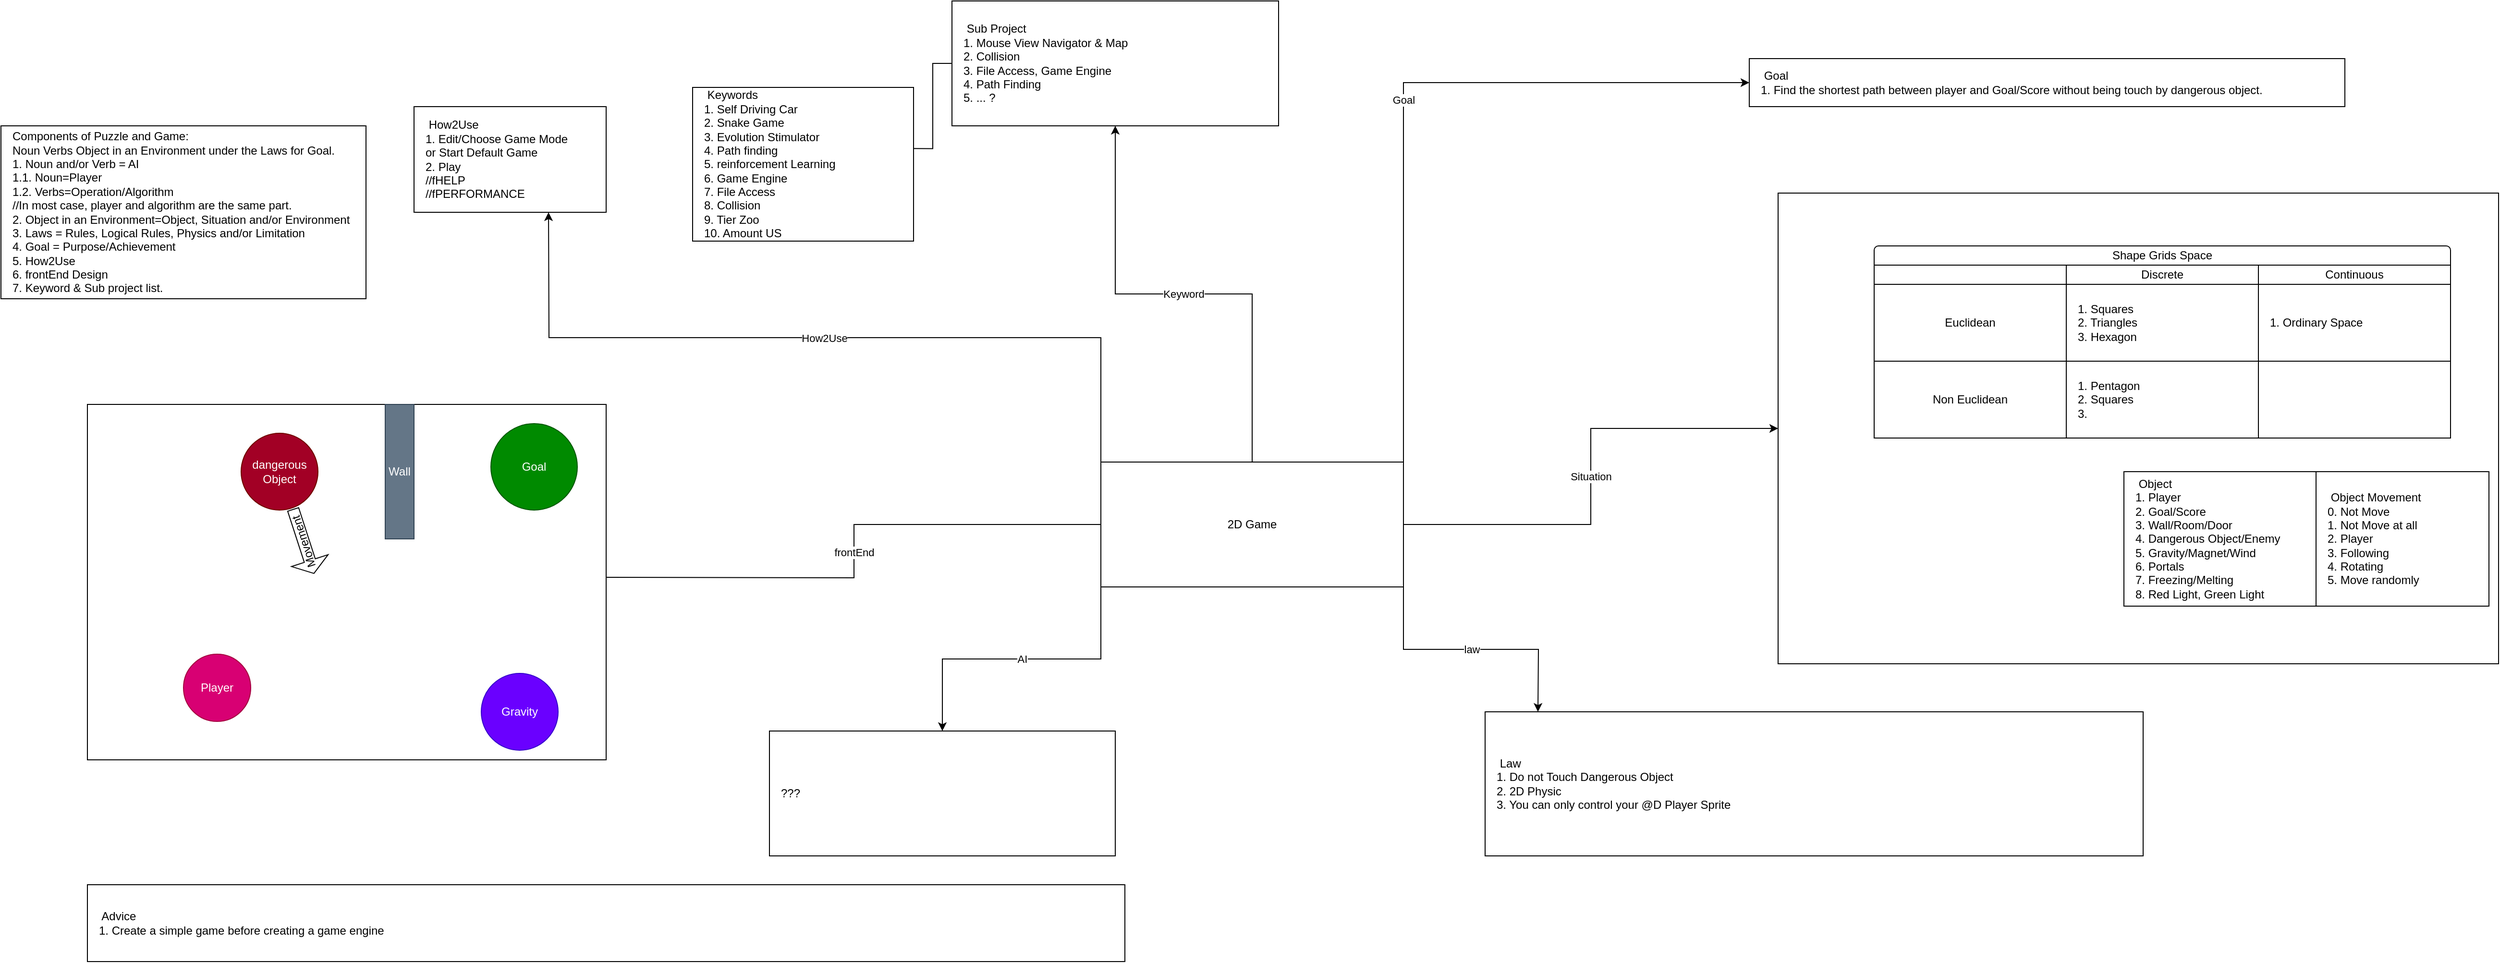 <mxfile version="17.4.0" type="github">
  <diagram id="-PNdPaAjFeKxy-EOOfYA" name="Page-1">
    <mxGraphModel dx="2600" dy="1600" grid="1" gridSize="10" guides="1" tooltips="1" connect="1" arrows="1" fold="1" page="1" pageScale="1" pageWidth="850" pageHeight="1100" math="0" shadow="0">
      <root>
        <mxCell id="0" />
        <mxCell id="1" parent="0" />
        <mxCell id="P5UM7dJKwEBTCQnFjk82-1" value="&lt;span style=&quot;white-space: pre&quot;&gt; Goal&lt;/span&gt;&lt;br&gt;&lt;span style=&quot;white-space: pre&quot;&gt;1. Find the shortest path between player and Goal/Score without being touch by dangerous object.&lt;/span&gt;" style="rounded=0;whiteSpace=wrap;html=1;align=left;spacingLeft=10;" parent="1" vertex="1">
          <mxGeometry x="1550" y="120" width="620" height="50" as="geometry" />
        </mxCell>
        <mxCell id="cbbvz8Gn4PUxDW_Qx6Ab-12" style="edgeStyle=orthogonalEdgeStyle;rounded=0;orthogonalLoop=1;jettySize=auto;html=1;entryX=1.001;entryY=0.398;entryDx=0;entryDy=0;entryPerimeter=0;endArrow=none;endFill=0;" edge="1" parent="1" source="P5UM7dJKwEBTCQnFjk82-18" target="P5UM7dJKwEBTCQnFjk82-17">
          <mxGeometry relative="1" as="geometry" />
        </mxCell>
        <mxCell id="P5UM7dJKwEBTCQnFjk82-18" value="&lt;span style=&quot;white-space: pre&quot;&gt; Sub Project&lt;br&gt;1. Mouse View Navigator &amp;amp; Map&lt;br&gt;2. Collision&lt;br&gt;3. File Access, Game Engine&lt;br&gt;4. Path Finding&lt;br&gt;5. ... ?&lt;br&gt;&lt;/span&gt;" style="rounded=0;whiteSpace=wrap;html=1;align=left;spacingLeft=10;" parent="1" vertex="1">
          <mxGeometry x="720" y="60" width="340" height="130" as="geometry" />
        </mxCell>
        <mxCell id="cbbvz8Gn4PUxDW_Qx6Ab-2" value="&lt;span&gt; Components of Puzzle and Game:&lt;br&gt;Noun Verbs Object in an Environment under the Laws for Goal.&lt;br&gt;1. Noun and/or Verb = AI&lt;br&gt;1.1. Noun=Player&lt;br&gt;1.2. Verbs=Operation/Algorithm&lt;br&gt;//In most case, player and algorithm are the same part.&lt;br&gt;2. Object in an Environment=Object, Situation and/or Environment&lt;br&gt;3. Laws = Rules, Logical Rules, Physics and/or Limitation&lt;br&gt;4. Goal = Purpose/Achievement&lt;br&gt;&lt;/span&gt;&lt;span&gt;5. How2Use&lt;/span&gt;&lt;br&gt;&lt;span&gt;6. frontEnd Design&lt;/span&gt;&lt;br&gt;&lt;span&gt;7. Keyword &amp;amp; Sub project list.&lt;/span&gt;&lt;span&gt;&lt;br&gt;&lt;/span&gt;" style="rounded=0;whiteSpace=wrap;html=1;align=left;spacingLeft=10;" vertex="1" parent="1">
          <mxGeometry x="-270" y="190" width="380" height="180" as="geometry" />
        </mxCell>
        <mxCell id="cbbvz8Gn4PUxDW_Qx6Ab-7" value="Situation" style="edgeStyle=orthogonalEdgeStyle;rounded=0;orthogonalLoop=1;jettySize=auto;html=1;" edge="1" parent="1" source="cbbvz8Gn4PUxDW_Qx6Ab-3" target="cbbvz8Gn4PUxDW_Qx6Ab-5">
          <mxGeometry relative="1" as="geometry" />
        </mxCell>
        <mxCell id="cbbvz8Gn4PUxDW_Qx6Ab-9" value="Goal" style="edgeStyle=orthogonalEdgeStyle;rounded=0;orthogonalLoop=1;jettySize=auto;html=1;exitX=1;exitY=0;exitDx=0;exitDy=0;entryX=0;entryY=0.5;entryDx=0;entryDy=0;" edge="1" parent="1" source="cbbvz8Gn4PUxDW_Qx6Ab-3" target="P5UM7dJKwEBTCQnFjk82-1">
          <mxGeometry relative="1" as="geometry" />
        </mxCell>
        <mxCell id="cbbvz8Gn4PUxDW_Qx6Ab-10" value="Keyword" style="edgeStyle=orthogonalEdgeStyle;rounded=0;orthogonalLoop=1;jettySize=auto;html=1;exitX=0.5;exitY=0;exitDx=0;exitDy=0;entryX=0.5;entryY=1;entryDx=0;entryDy=0;" edge="1" parent="1" source="cbbvz8Gn4PUxDW_Qx6Ab-3" target="P5UM7dJKwEBTCQnFjk82-18">
          <mxGeometry relative="1" as="geometry" />
        </mxCell>
        <mxCell id="cbbvz8Gn4PUxDW_Qx6Ab-13" value="frontEnd" style="edgeStyle=orthogonalEdgeStyle;rounded=0;orthogonalLoop=1;jettySize=auto;html=1;endArrow=none;endFill=0;" edge="1" parent="1" source="cbbvz8Gn4PUxDW_Qx6Ab-3">
          <mxGeometry relative="1" as="geometry">
            <mxPoint x="360" y="660" as="targetPoint" />
          </mxGeometry>
        </mxCell>
        <mxCell id="cbbvz8Gn4PUxDW_Qx6Ab-14" value="How2Use" style="edgeStyle=orthogonalEdgeStyle;rounded=0;orthogonalLoop=1;jettySize=auto;html=1;exitX=0;exitY=0;exitDx=0;exitDy=0;endArrow=classic;endFill=1;" edge="1" parent="1" source="cbbvz8Gn4PUxDW_Qx6Ab-3">
          <mxGeometry relative="1" as="geometry">
            <mxPoint x="300" y="280" as="targetPoint" />
          </mxGeometry>
        </mxCell>
        <mxCell id="cbbvz8Gn4PUxDW_Qx6Ab-16" value="law" style="edgeStyle=orthogonalEdgeStyle;rounded=0;orthogonalLoop=1;jettySize=auto;html=1;exitX=1;exitY=1;exitDx=0;exitDy=0;endArrow=classic;endFill=1;" edge="1" parent="1" source="cbbvz8Gn4PUxDW_Qx6Ab-3">
          <mxGeometry relative="1" as="geometry">
            <mxPoint x="1330.0" y="800" as="targetPoint" />
          </mxGeometry>
        </mxCell>
        <mxCell id="cbbvz8Gn4PUxDW_Qx6Ab-18" value="AI" style="edgeStyle=orthogonalEdgeStyle;rounded=0;orthogonalLoop=1;jettySize=auto;html=1;exitX=0;exitY=1;exitDx=0;exitDy=0;endArrow=classic;endFill=1;entryX=0.5;entryY=0;entryDx=0;entryDy=0;" edge="1" parent="1" source="cbbvz8Gn4PUxDW_Qx6Ab-3" target="cbbvz8Gn4PUxDW_Qx6Ab-19">
          <mxGeometry relative="1" as="geometry">
            <mxPoint x="880" y="800" as="targetPoint" />
          </mxGeometry>
        </mxCell>
        <mxCell id="cbbvz8Gn4PUxDW_Qx6Ab-3" value="2D Game" style="rounded=0;whiteSpace=wrap;html=1;" vertex="1" parent="1">
          <mxGeometry x="875" y="540" width="315" height="130" as="geometry" />
        </mxCell>
        <mxCell id="cbbvz8Gn4PUxDW_Qx6Ab-4" value="" style="group" vertex="1" connectable="0" parent="1">
          <mxGeometry x="-180" y="480" width="540" height="370" as="geometry" />
        </mxCell>
        <mxCell id="P5UM7dJKwEBTCQnFjk82-2" value="" style="rounded=0;whiteSpace=wrap;html=1;align=left;spacingLeft=10;" parent="cbbvz8Gn4PUxDW_Qx6Ab-4" vertex="1">
          <mxGeometry width="540" height="370" as="geometry" />
        </mxCell>
        <mxCell id="P5UM7dJKwEBTCQnFjk82-3" value="Player" style="ellipse;whiteSpace=wrap;html=1;aspect=fixed;fillColor=#d80073;fontColor=#ffffff;strokeColor=#A50040;" parent="cbbvz8Gn4PUxDW_Qx6Ab-4" vertex="1">
          <mxGeometry x="100" y="260" width="70" height="70" as="geometry" />
        </mxCell>
        <mxCell id="P5UM7dJKwEBTCQnFjk82-4" value="Goal" style="ellipse;whiteSpace=wrap;html=1;aspect=fixed;fillColor=#008a00;fontColor=#ffffff;strokeColor=#005700;" parent="cbbvz8Gn4PUxDW_Qx6Ab-4" vertex="1">
          <mxGeometry x="420" y="20" width="90" height="90" as="geometry" />
        </mxCell>
        <mxCell id="P5UM7dJKwEBTCQnFjk82-5" value="dangerous Object" style="ellipse;whiteSpace=wrap;html=1;aspect=fixed;fillColor=#a20025;fontColor=#ffffff;strokeColor=#6F0000;" parent="cbbvz8Gn4PUxDW_Qx6Ab-4" vertex="1">
          <mxGeometry x="160" y="30" width="80" height="80" as="geometry" />
        </mxCell>
        <mxCell id="P5UM7dJKwEBTCQnFjk82-9" value="Movement" style="shape=singleArrow;direction=west;whiteSpace=wrap;html=1;rotation=-108;" parent="cbbvz8Gn4PUxDW_Qx6Ab-4" vertex="1">
          <mxGeometry x="190" y="122.64" width="70" height="40" as="geometry" />
        </mxCell>
        <mxCell id="P5UM7dJKwEBTCQnFjk82-10" value="Gravity" style="ellipse;whiteSpace=wrap;html=1;aspect=fixed;fillColor=#6a00ff;fontColor=#ffffff;strokeColor=#3700CC;" parent="cbbvz8Gn4PUxDW_Qx6Ab-4" vertex="1">
          <mxGeometry x="410" y="280" width="80" height="80" as="geometry" />
        </mxCell>
        <mxCell id="P5UM7dJKwEBTCQnFjk82-11" value="Wall" style="rounded=0;whiteSpace=wrap;html=1;fillColor=#647687;fontColor=#ffffff;strokeColor=#314354;" parent="cbbvz8Gn4PUxDW_Qx6Ab-4" vertex="1">
          <mxGeometry x="310" width="30" height="140" as="geometry" />
        </mxCell>
        <mxCell id="cbbvz8Gn4PUxDW_Qx6Ab-6" value="" style="group" vertex="1" connectable="0" parent="1">
          <mxGeometry x="1580" y="260" width="750" height="490" as="geometry" />
        </mxCell>
        <mxCell id="cbbvz8Gn4PUxDW_Qx6Ab-5" value="" style="rounded=0;whiteSpace=wrap;html=1;" vertex="1" parent="cbbvz8Gn4PUxDW_Qx6Ab-6">
          <mxGeometry width="750" height="490" as="geometry" />
        </mxCell>
        <mxCell id="P5UM7dJKwEBTCQnFjk82-19" value="" style="group" parent="cbbvz8Gn4PUxDW_Qx6Ab-6" vertex="1" connectable="0">
          <mxGeometry x="100" y="55" width="600" height="200" as="geometry" />
        </mxCell>
        <mxCell id="P5UM7dJKwEBTCQnFjk82-20" value="Shape Grids Space" style="rounded=1;whiteSpace=wrap;html=1;fontSize=12;fillColor=#FFFFFF;spacingTop=-10;" parent="P5UM7dJKwEBTCQnFjk82-19" vertex="1">
          <mxGeometry width="600" height="30" as="geometry" />
        </mxCell>
        <mxCell id="P5UM7dJKwEBTCQnFjk82-21" value="Discrete" style="rounded=0;whiteSpace=wrap;html=1;fontSize=12;fillColor=#FFFFFF;" parent="P5UM7dJKwEBTCQnFjk82-19" vertex="1">
          <mxGeometry x="200" y="20" width="200" height="20" as="geometry" />
        </mxCell>
        <mxCell id="P5UM7dJKwEBTCQnFjk82-22" value="Continuous" style="rounded=0;whiteSpace=wrap;html=1;fontSize=12;fillColor=#FFFFFF;" parent="P5UM7dJKwEBTCQnFjk82-19" vertex="1">
          <mxGeometry x="400" y="20" width="200" height="20" as="geometry" />
        </mxCell>
        <mxCell id="P5UM7dJKwEBTCQnFjk82-23" value="Euclidean" style="rounded=0;whiteSpace=wrap;html=1;fontSize=12;fillColor=#FFFFFF;" parent="P5UM7dJKwEBTCQnFjk82-19" vertex="1">
          <mxGeometry y="40" width="200" height="80" as="geometry" />
        </mxCell>
        <mxCell id="P5UM7dJKwEBTCQnFjk82-24" value="Non Euclidean" style="rounded=0;whiteSpace=wrap;html=1;fontSize=12;fillColor=#FFFFFF;" parent="P5UM7dJKwEBTCQnFjk82-19" vertex="1">
          <mxGeometry y="120" width="200" height="80" as="geometry" />
        </mxCell>
        <mxCell id="P5UM7dJKwEBTCQnFjk82-25" value="1. Squares&lt;br style=&quot;font-size: 12px;&quot;&gt;2. Triangles&lt;br style=&quot;font-size: 12px;&quot;&gt;3. Hexagon" style="rounded=0;whiteSpace=wrap;html=1;fontSize=12;fillColor=#FFFFFF;align=left;spacingLeft=10;" parent="P5UM7dJKwEBTCQnFjk82-19" vertex="1">
          <mxGeometry x="200" y="40" width="200" height="80" as="geometry" />
        </mxCell>
        <mxCell id="P5UM7dJKwEBTCQnFjk82-26" value="1. Pentagon&lt;br style=&quot;font-size: 12px;&quot;&gt;2. Squares&lt;br style=&quot;font-size: 12px;&quot;&gt;3.&amp;nbsp;" style="rounded=0;whiteSpace=wrap;html=1;fontSize=12;fillColor=#FFFFFF;align=left;spacingLeft=10;" parent="P5UM7dJKwEBTCQnFjk82-19" vertex="1">
          <mxGeometry x="200" y="120" width="200" height="80" as="geometry" />
        </mxCell>
        <mxCell id="P5UM7dJKwEBTCQnFjk82-27" value="1. Ordinary Space" style="rounded=0;whiteSpace=wrap;html=1;fontSize=12;fillColor=#FFFFFF;align=left;spacingLeft=10;" parent="P5UM7dJKwEBTCQnFjk82-19" vertex="1">
          <mxGeometry x="400" y="40" width="200" height="80" as="geometry" />
        </mxCell>
        <mxCell id="P5UM7dJKwEBTCQnFjk82-28" value="" style="rounded=0;whiteSpace=wrap;html=1;fontSize=12;fillColor=#FFFFFF;align=left;spacingLeft=10;" parent="P5UM7dJKwEBTCQnFjk82-19" vertex="1">
          <mxGeometry x="400" y="120" width="200" height="80" as="geometry" />
        </mxCell>
        <mxCell id="P5UM7dJKwEBTCQnFjk82-29" value="" style="rounded=0;whiteSpace=wrap;html=1;fontSize=12;fillColor=#FFFFFF;" parent="P5UM7dJKwEBTCQnFjk82-19" vertex="1">
          <mxGeometry y="20" width="200" height="20" as="geometry" />
        </mxCell>
        <mxCell id="cbbvz8Gn4PUxDW_Qx6Ab-1" value="" style="group" vertex="1" connectable="0" parent="cbbvz8Gn4PUxDW_Qx6Ab-6">
          <mxGeometry x="360" y="290" width="380" height="140" as="geometry" />
        </mxCell>
        <mxCell id="P5UM7dJKwEBTCQnFjk82-15" value="&lt;span style=&quot;white-space: pre&quot;&gt; &lt;/span&gt;Object&lt;br&gt;1. Player&lt;br&gt;2. Goal/Score&lt;br&gt;3. Wall/Room/Door&lt;br&gt;4. Dangerous Object/Enemy&lt;br&gt;5. Gravity/Magnet/Wind&lt;br&gt;6. Portals&lt;br&gt;7. Freezing/Melting&lt;br&gt;8. Red Light, Green Light" style="rounded=0;whiteSpace=wrap;html=1;align=left;spacingLeft=10;" parent="cbbvz8Gn4PUxDW_Qx6Ab-1" vertex="1">
          <mxGeometry width="200" height="140" as="geometry" />
        </mxCell>
        <mxCell id="P5UM7dJKwEBTCQnFjk82-16" value="&lt;span style=&quot;white-space: pre&quot;&gt; Object Movement&lt;br&gt;0. Not Move&lt;br&gt;1. Not Move at all&lt;br&gt;2. Player&lt;br&gt;3. Following&lt;br&gt;4. Rotating&lt;br&gt;5. Move randomly&lt;br&gt;&lt;/span&gt;" style="rounded=0;whiteSpace=wrap;html=1;align=left;spacingLeft=10;" parent="cbbvz8Gn4PUxDW_Qx6Ab-1" vertex="1">
          <mxGeometry x="200" width="180" height="140" as="geometry" />
        </mxCell>
        <mxCell id="P5UM7dJKwEBTCQnFjk82-17" value="&lt;span style=&quot;white-space: pre&quot;&gt; Keywords&lt;/span&gt;&lt;br&gt;&lt;span style=&quot;white-space: pre&quot;&gt;1. Self Driving Car&lt;/span&gt;&lt;br&gt;&lt;span style=&quot;white-space: pre&quot;&gt;2. Snake Game&lt;/span&gt;&lt;br&gt;&lt;span style=&quot;white-space: pre&quot;&gt;3. Evolution Stimulator&lt;/span&gt;&lt;br&gt;&lt;span style=&quot;white-space: pre&quot;&gt;4. Path finding&lt;/span&gt;&lt;br&gt;&lt;span style=&quot;white-space: pre&quot;&gt;5. reinforcement Learning&lt;/span&gt;&lt;br&gt;&lt;span style=&quot;white-space: pre&quot;&gt;6. Game Engine&lt;/span&gt;&lt;br&gt;&lt;span style=&quot;white-space: pre&quot;&gt;7. File Access&lt;/span&gt;&lt;br&gt;&lt;span style=&quot;white-space: pre&quot;&gt;8. Collision&lt;/span&gt;&lt;br&gt;&lt;span style=&quot;white-space: pre&quot;&gt;9. Tier Zoo&lt;/span&gt;&lt;br/&gt;&lt;span style=&quot;white-space: pre&quot;&gt;10. Amount&lt;/span&gt;&amp;nbsp;US" style="rounded=0;whiteSpace=wrap;html=1;align=left;spacingLeft=10;" parent="1" vertex="1">
          <mxGeometry x="450" y="150" width="230" height="160" as="geometry" />
        </mxCell>
        <mxCell id="cbbvz8Gn4PUxDW_Qx6Ab-15" value="&lt;span style=&quot;white-space: pre&quot;&gt;	How2Use&lt;br/&gt;1. Edit/Choose Game Mode&lt;br/&gt;or Start Default Game&lt;br/&gt;2. Play&lt;br/&gt;//fHELP&lt;br/&gt;//fPERFORMANCE&lt;br/&gt;&lt;/span&gt;" style="rounded=0;whiteSpace=wrap;html=1;align=left;spacingLeft=10;" vertex="1" parent="1">
          <mxGeometry x="160" y="170" width="200" height="110" as="geometry" />
        </mxCell>
        <mxCell id="cbbvz8Gn4PUxDW_Qx6Ab-17" value="&lt;span style=&quot;white-space: pre&quot;&gt;	&lt;/span&gt;Law&lt;br&gt;1. Do not Touch Dangerous Object&lt;br&gt;2. 2D Physic&lt;br&gt;3. You can only control your @D Player Sprite" style="rounded=0;whiteSpace=wrap;html=1;align=left;spacingLeft=10;" vertex="1" parent="1">
          <mxGeometry x="1275" y="800" width="685" height="150" as="geometry" />
        </mxCell>
        <mxCell id="cbbvz8Gn4PUxDW_Qx6Ab-19" value="???" style="rounded=0;whiteSpace=wrap;html=1;align=left;spacingLeft=10;" vertex="1" parent="1">
          <mxGeometry x="530" y="820" width="360" height="130" as="geometry" />
        </mxCell>
        <mxCell id="cbbvz8Gn4PUxDW_Qx6Ab-20" value="&lt;span style=&quot;white-space: pre&quot;&gt;	Advice&lt;br/&gt;1. Create a simple game before creating a game engine&lt;br/&gt;&lt;/span&gt;" style="rounded=0;whiteSpace=wrap;html=1;align=left;spacingLeft=10;" vertex="1" parent="1">
          <mxGeometry x="-180" y="980" width="1080" height="80" as="geometry" />
        </mxCell>
      </root>
    </mxGraphModel>
  </diagram>
</mxfile>
